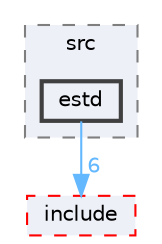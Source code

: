 digraph "estd"
{
 // LATEX_PDF_SIZE
  bgcolor="transparent";
  edge [fontname=Helvetica,fontsize=10,labelfontname=Helvetica,labelfontsize=10];
  node [fontname=Helvetica,fontsize=10,shape=box,height=0.2,width=0.4];
  compound=true
  subgraph clusterdir_def21c5e259f72da4d6cd7467768468f {
    graph [ bgcolor="#edf0f7", pencolor="grey50", label="src", fontname=Helvetica,fontsize=10 style="filled,dashed", URL="dir_def21c5e259f72da4d6cd7467768468f.html",tooltip=""]
  dir_6a5cbab0566361fca0fb73f47cb11d18 [label="estd", fillcolor="#edf0f7", color="grey25", style="filled,bold", URL="dir_6a5cbab0566361fca0fb73f47cb11d18.html",tooltip=""];
  }
  dir_6228ea5c133fc79b4b1d869d5ac3cd63 [label="include", fillcolor="#edf0f7", color="red", style="filled,dashed", URL="dir_6228ea5c133fc79b4b1d869d5ac3cd63.html",tooltip=""];
  dir_6a5cbab0566361fca0fb73f47cb11d18->dir_6228ea5c133fc79b4b1d869d5ac3cd63 [headlabel="6", labeldistance=1.5 headhref="dir_000077_000107.html" href="dir_000077_000107.html" color="steelblue1" fontcolor="steelblue1"];
}
